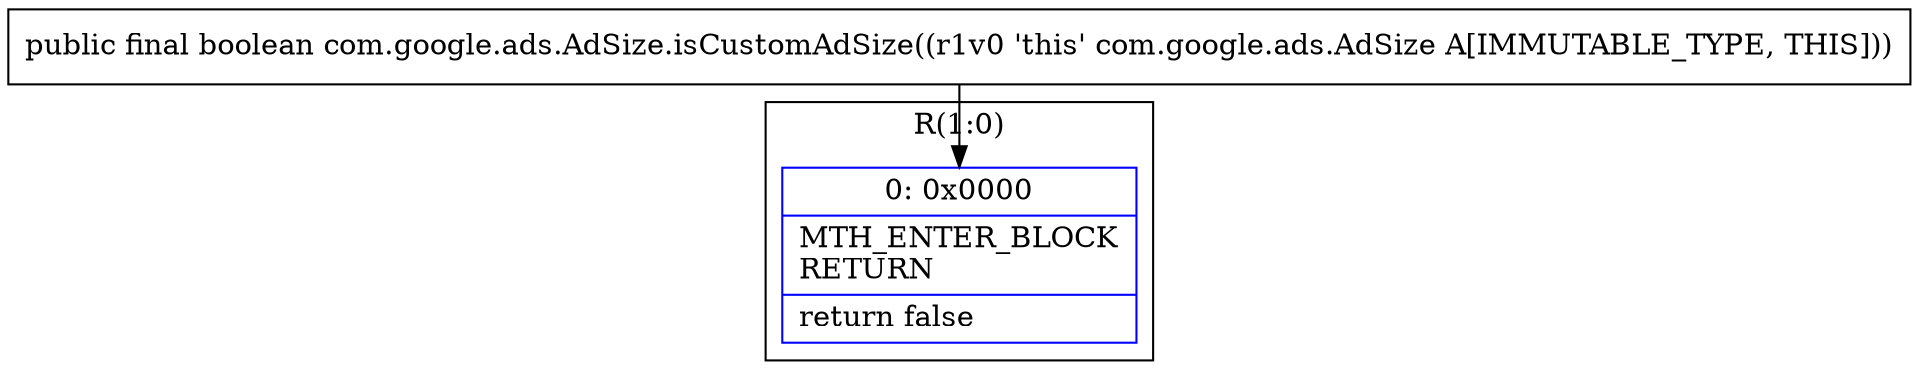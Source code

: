digraph "CFG forcom.google.ads.AdSize.isCustomAdSize()Z" {
subgraph cluster_Region_627601743 {
label = "R(1:0)";
node [shape=record,color=blue];
Node_0 [shape=record,label="{0\:\ 0x0000|MTH_ENTER_BLOCK\lRETURN\l|return false\l}"];
}
MethodNode[shape=record,label="{public final boolean com.google.ads.AdSize.isCustomAdSize((r1v0 'this' com.google.ads.AdSize A[IMMUTABLE_TYPE, THIS])) }"];
MethodNode -> Node_0;
}

